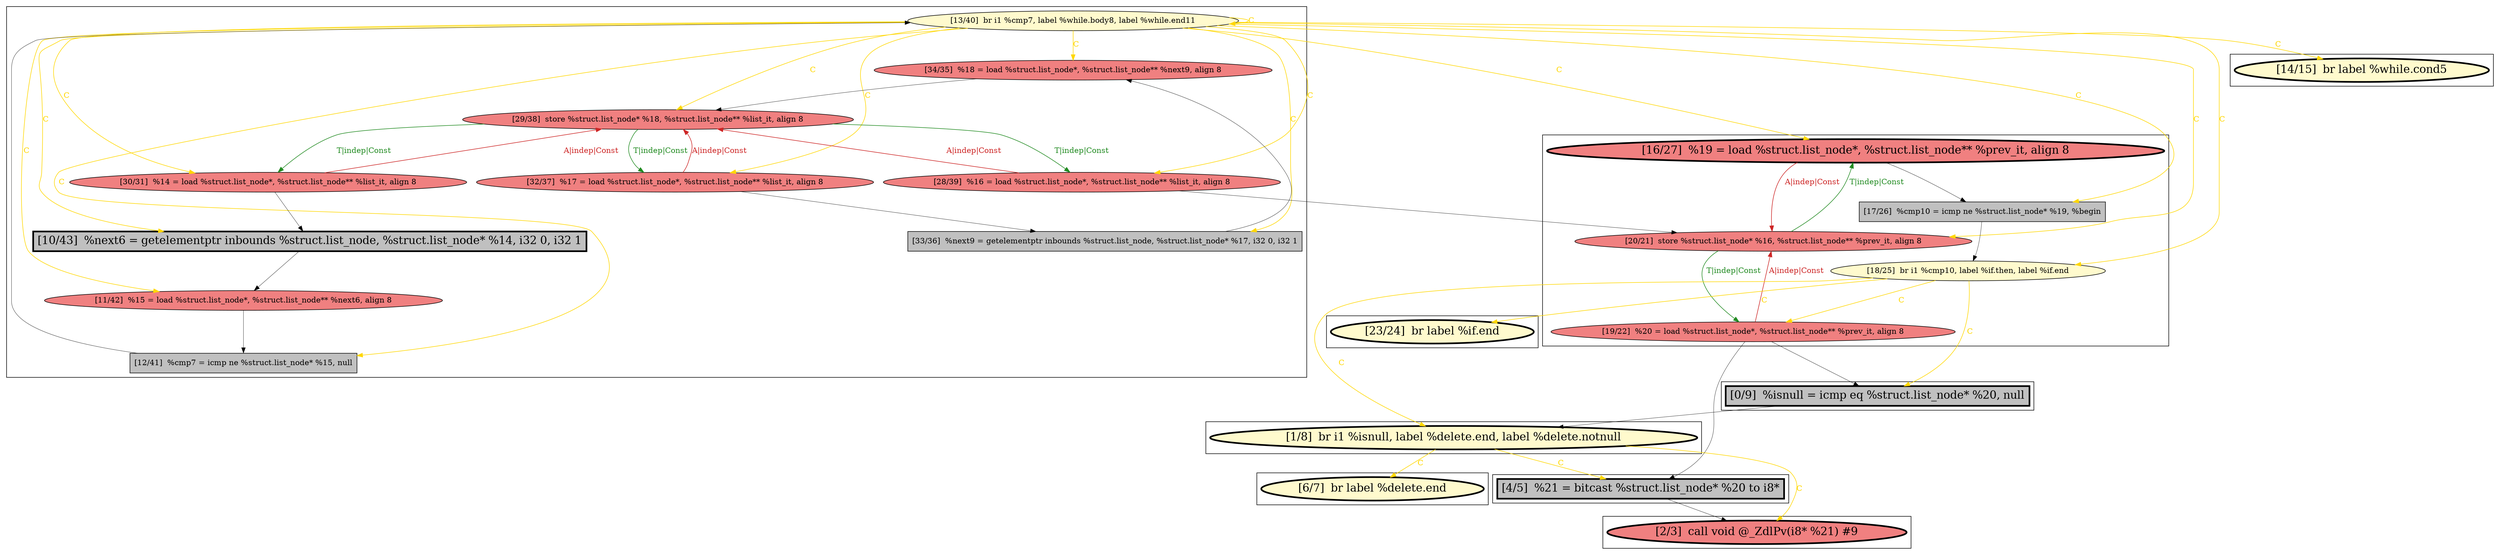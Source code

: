
digraph G {



node589->node577 [style=solid,color=gold,label="C",penwidth=1.0,fontcolor=gold ]
node589->node583 [style=solid,color=gold,label="C",penwidth=1.0,fontcolor=gold ]
node589->node582 [style=solid,color=gold,label="C",penwidth=1.0,fontcolor=gold ]
node583->node587 [style=solid,color=black,label="",penwidth=0.5,fontcolor=black ]
node589->node578 [style=solid,color=gold,label="C",penwidth=1.0,fontcolor=gold ]
node592->node573 [style=solid,color=gold,label="C",penwidth=1.0,fontcolor=gold ]
node589->node589 [style=solid,color=gold,label="C",penwidth=1.0,fontcolor=gold ]
node589->node584 [style=solid,color=gold,label="C",penwidth=1.0,fontcolor=gold ]
node579->node572 [style=solid,color=black,label="",penwidth=0.5,fontcolor=black ]
node587->node588 [style=solid,color=forestgreen,label="T|indep|Const",penwidth=1.0,fontcolor=forestgreen ]
node576->node579 [style=solid,color=black,label="",penwidth=0.5,fontcolor=black ]
node582->node583 [style=solid,color=black,label="",penwidth=0.5,fontcolor=black ]
node576->node591 [style=solid,color=black,label="",penwidth=0.5,fontcolor=black ]
node574->node592 [style=solid,color=gold,label="C",penwidth=1.0,fontcolor=gold ]
node578->node576 [style=solid,color=forestgreen,label="T|indep|Const",penwidth=1.0,fontcolor=forestgreen ]
node589->node588 [style=solid,color=gold,label="C",penwidth=1.0,fontcolor=gold ]
node574->node591 [style=solid,color=gold,label="C",penwidth=1.0,fontcolor=gold ]
node589->node593 [style=solid,color=gold,label="C",penwidth=1.0,fontcolor=gold ]
node592->node579 [style=solid,color=gold,label="C",penwidth=1.0,fontcolor=gold ]
node591->node592 [style=solid,color=black,label="",penwidth=0.5,fontcolor=black ]
node574->node576 [style=solid,color=gold,label="C",penwidth=1.0,fontcolor=gold ]
node590->node589 [style=solid,color=black,label="",penwidth=0.5,fontcolor=black ]
node589->node574 [style=solid,color=gold,label="C",penwidth=1.0,fontcolor=gold ]
node574->node580 [style=solid,color=gold,label="C",penwidth=1.0,fontcolor=gold ]
node592->node572 [style=solid,color=gold,label="C",penwidth=1.0,fontcolor=gold ]
node586->node585 [style=solid,color=black,label="",penwidth=0.5,fontcolor=black ]
node588->node582 [style=solid,color=black,label="",penwidth=0.5,fontcolor=black ]
node589->node587 [style=solid,color=gold,label="C",penwidth=1.0,fontcolor=gold ]
node584->node590 [style=solid,color=black,label="",penwidth=0.5,fontcolor=black ]
node589->node586 [style=solid,color=gold,label="C",penwidth=1.0,fontcolor=gold ]
node577->node575 [style=solid,color=black,label="",penwidth=0.5,fontcolor=black ]
node585->node584 [style=solid,color=black,label="",penwidth=0.5,fontcolor=black ]
node589->node581 [style=solid,color=gold,label="C",penwidth=1.0,fontcolor=gold ]
node586->node587 [style=solid,color=firebrick3,label="A|indep|Const",penwidth=1.0,fontcolor=firebrick3 ]
node588->node587 [style=solid,color=firebrick3,label="A|indep|Const",penwidth=1.0,fontcolor=firebrick3 ]
node587->node586 [style=solid,color=forestgreen,label="T|indep|Const",penwidth=1.0,fontcolor=forestgreen ]
node577->node578 [style=solid,color=firebrick3,label="A|indep|Const",penwidth=1.0,fontcolor=firebrick3 ]
node575->node574 [style=solid,color=black,label="",penwidth=0.5,fontcolor=black ]
node581->node578 [style=solid,color=black,label="",penwidth=0.5,fontcolor=black ]
node578->node577 [style=solid,color=forestgreen,label="T|indep|Const",penwidth=1.0,fontcolor=forestgreen ]
node589->node585 [style=solid,color=gold,label="C",penwidth=1.0,fontcolor=gold ]
node589->node575 [style=solid,color=gold,label="C",penwidth=1.0,fontcolor=gold ]
node589->node590 [style=solid,color=gold,label="C",penwidth=1.0,fontcolor=gold ]
node576->node578 [style=solid,color=firebrick3,label="A|indep|Const",penwidth=1.0,fontcolor=firebrick3 ]
node581->node587 [style=solid,color=firebrick3,label="A|indep|Const",penwidth=1.0,fontcolor=firebrick3 ]
node587->node581 [style=solid,color=forestgreen,label="T|indep|Const",penwidth=1.0,fontcolor=forestgreen ]


subgraph cluster8 {


node593 [penwidth=3.0,fontsize=20,fillcolor=lemonchiffon,label="[14/15]  br label %while.cond5",shape=ellipse,style=filled ]



}

subgraph cluster7 {


node592 [penwidth=3.0,fontsize=20,fillcolor=lemonchiffon,label="[1/8]  br i1 %isnull, label %delete.end, label %delete.notnull",shape=ellipse,style=filled ]



}

subgraph cluster6 {


node591 [penwidth=3.0,fontsize=20,fillcolor=grey,label="[0/9]  %isnull = icmp eq %struct.list_node* %20, null",shape=rectangle,style=filled ]



}

subgraph cluster0 {


node572 [penwidth=3.0,fontsize=20,fillcolor=lightcoral,label="[2/3]  call void @_ZdlPv(i8* %21) #9",shape=ellipse,style=filled ]



}

subgraph cluster5 {


node590 [fillcolor=grey,label="[12/41]  %cmp7 = icmp ne %struct.list_node* %15, null",shape=rectangle,style=filled ]
node587 [fillcolor=lightcoral,label="[29/38]  store %struct.list_node* %18, %struct.list_node** %list_it, align 8",shape=ellipse,style=filled ]
node582 [fillcolor=grey,label="[33/36]  %next9 = getelementptr inbounds %struct.list_node, %struct.list_node* %17, i32 0, i32 1",shape=rectangle,style=filled ]
node586 [fillcolor=lightcoral,label="[30/31]  %14 = load %struct.list_node*, %struct.list_node** %list_it, align 8",shape=ellipse,style=filled ]
node589 [fillcolor=lemonchiffon,label="[13/40]  br i1 %cmp7, label %while.body8, label %while.end11",shape=ellipse,style=filled ]
node581 [fillcolor=lightcoral,label="[28/39]  %16 = load %struct.list_node*, %struct.list_node** %list_it, align 8",shape=ellipse,style=filled ]
node588 [fillcolor=lightcoral,label="[32/37]  %17 = load %struct.list_node*, %struct.list_node** %list_it, align 8",shape=ellipse,style=filled ]
node585 [penwidth=3.0,fontsize=20,fillcolor=grey,label="[10/43]  %next6 = getelementptr inbounds %struct.list_node, %struct.list_node* %14, i32 0, i32 1",shape=rectangle,style=filled ]
node583 [fillcolor=lightcoral,label="[34/35]  %18 = load %struct.list_node*, %struct.list_node** %next9, align 8",shape=ellipse,style=filled ]
node584 [fillcolor=lightcoral,label="[11/42]  %15 = load %struct.list_node*, %struct.list_node** %next6, align 8",shape=ellipse,style=filled ]



}

subgraph cluster1 {


node573 [penwidth=3.0,fontsize=20,fillcolor=lemonchiffon,label="[6/7]  br label %delete.end",shape=ellipse,style=filled ]



}

subgraph cluster2 {


node576 [fillcolor=lightcoral,label="[19/22]  %20 = load %struct.list_node*, %struct.list_node** %prev_it, align 8",shape=ellipse,style=filled ]
node578 [fillcolor=lightcoral,label="[20/21]  store %struct.list_node* %16, %struct.list_node** %prev_it, align 8",shape=ellipse,style=filled ]
node577 [penwidth=3.0,fontsize=20,fillcolor=lightcoral,label="[16/27]  %19 = load %struct.list_node*, %struct.list_node** %prev_it, align 8",shape=ellipse,style=filled ]
node574 [fillcolor=lemonchiffon,label="[18/25]  br i1 %cmp10, label %if.then, label %if.end",shape=ellipse,style=filled ]
node575 [fillcolor=grey,label="[17/26]  %cmp10 = icmp ne %struct.list_node* %19, %begin",shape=rectangle,style=filled ]



}

subgraph cluster3 {


node579 [penwidth=3.0,fontsize=20,fillcolor=grey,label="[4/5]  %21 = bitcast %struct.list_node* %20 to i8*",shape=rectangle,style=filled ]



}

subgraph cluster4 {


node580 [penwidth=3.0,fontsize=20,fillcolor=lemonchiffon,label="[23/24]  br label %if.end",shape=ellipse,style=filled ]



}

}
